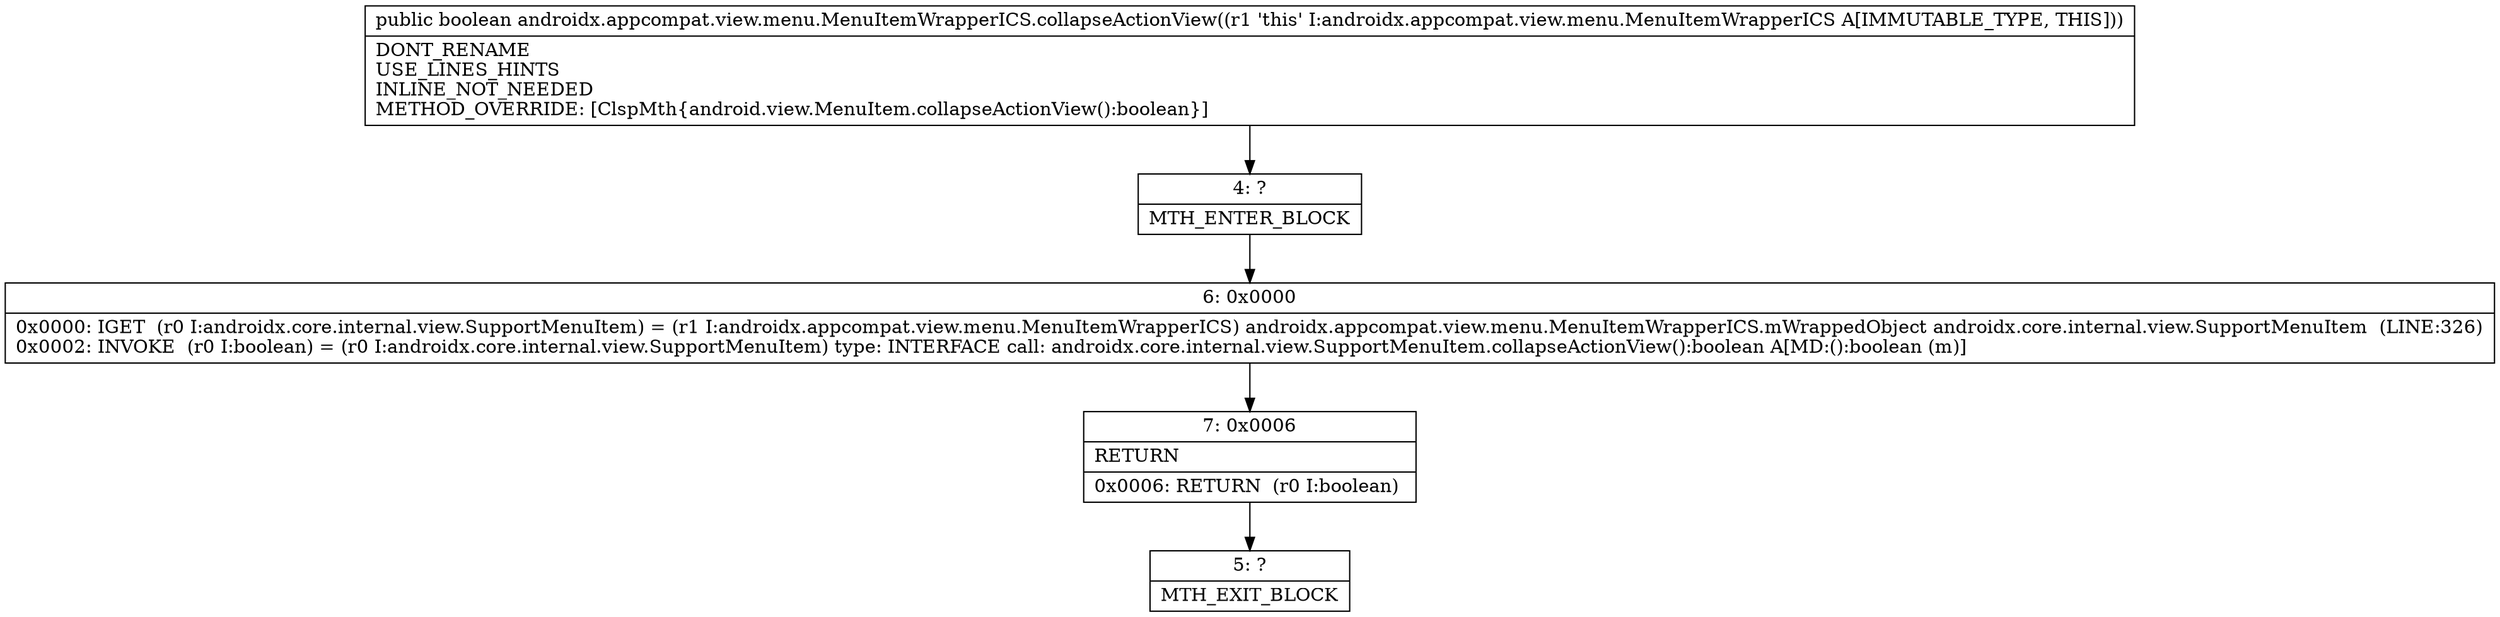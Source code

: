 digraph "CFG forandroidx.appcompat.view.menu.MenuItemWrapperICS.collapseActionView()Z" {
Node_4 [shape=record,label="{4\:\ ?|MTH_ENTER_BLOCK\l}"];
Node_6 [shape=record,label="{6\:\ 0x0000|0x0000: IGET  (r0 I:androidx.core.internal.view.SupportMenuItem) = (r1 I:androidx.appcompat.view.menu.MenuItemWrapperICS) androidx.appcompat.view.menu.MenuItemWrapperICS.mWrappedObject androidx.core.internal.view.SupportMenuItem  (LINE:326)\l0x0002: INVOKE  (r0 I:boolean) = (r0 I:androidx.core.internal.view.SupportMenuItem) type: INTERFACE call: androidx.core.internal.view.SupportMenuItem.collapseActionView():boolean A[MD:():boolean (m)]\l}"];
Node_7 [shape=record,label="{7\:\ 0x0006|RETURN\l|0x0006: RETURN  (r0 I:boolean) \l}"];
Node_5 [shape=record,label="{5\:\ ?|MTH_EXIT_BLOCK\l}"];
MethodNode[shape=record,label="{public boolean androidx.appcompat.view.menu.MenuItemWrapperICS.collapseActionView((r1 'this' I:androidx.appcompat.view.menu.MenuItemWrapperICS A[IMMUTABLE_TYPE, THIS]))  | DONT_RENAME\lUSE_LINES_HINTS\lINLINE_NOT_NEEDED\lMETHOD_OVERRIDE: [ClspMth\{android.view.MenuItem.collapseActionView():boolean\}]\l}"];
MethodNode -> Node_4;Node_4 -> Node_6;
Node_6 -> Node_7;
Node_7 -> Node_5;
}


